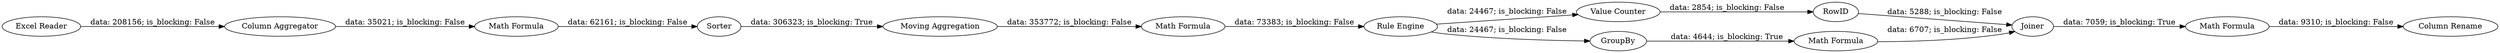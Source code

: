 digraph {
	"-5904565675014091814_10" [label="Rule Engine"]
	"-5904565675014091814_3" [label="Math Formula"]
	"-5904565675014091814_20" [label="Math Formula"]
	"-5904565675014091814_9" [label="Math Formula"]
	"-5904565675014091814_21" [label="Column Rename"]
	"-5904565675014091814_2" [label="Column Aggregator"]
	"-5904565675014091814_19" [label=Joiner]
	"-5904565675014091814_14" [label=Sorter]
	"-5904565675014091814_16" [label=RowID]
	"-5904565675014091814_18" [label="Math Formula"]
	"-5904565675014091814_13" [label="Value Counter"]
	"-5904565675014091814_4" [label="Moving Aggregation"]
	"-5904565675014091814_17" [label=GroupBy]
	"-5904565675014091814_1" [label="Excel Reader"]
	"-5904565675014091814_1" -> "-5904565675014091814_2" [label="data: 208156; is_blocking: False"]
	"-5904565675014091814_13" -> "-5904565675014091814_16" [label="data: 2854; is_blocking: False"]
	"-5904565675014091814_2" -> "-5904565675014091814_3" [label="data: 35021; is_blocking: False"]
	"-5904565675014091814_18" -> "-5904565675014091814_19" [label="data: 6707; is_blocking: False"]
	"-5904565675014091814_3" -> "-5904565675014091814_14" [label="data: 62161; is_blocking: False"]
	"-5904565675014091814_10" -> "-5904565675014091814_13" [label="data: 24467; is_blocking: False"]
	"-5904565675014091814_9" -> "-5904565675014091814_10" [label="data: 73383; is_blocking: False"]
	"-5904565675014091814_16" -> "-5904565675014091814_19" [label="data: 5288; is_blocking: False"]
	"-5904565675014091814_20" -> "-5904565675014091814_21" [label="data: 9310; is_blocking: False"]
	"-5904565675014091814_4" -> "-5904565675014091814_9" [label="data: 353772; is_blocking: False"]
	"-5904565675014091814_10" -> "-5904565675014091814_17" [label="data: 24467; is_blocking: False"]
	"-5904565675014091814_14" -> "-5904565675014091814_4" [label="data: 306323; is_blocking: True"]
	"-5904565675014091814_17" -> "-5904565675014091814_18" [label="data: 4644; is_blocking: True"]
	"-5904565675014091814_19" -> "-5904565675014091814_20" [label="data: 7059; is_blocking: True"]
	rankdir=LR
}
